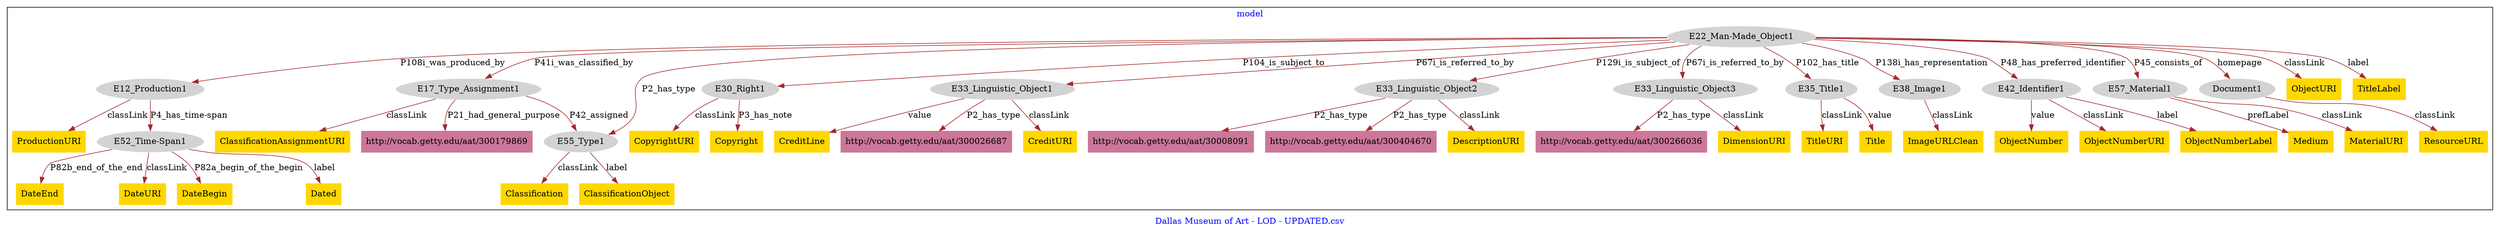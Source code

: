 digraph n0 {
fontcolor="blue"
remincross="true"
label="Dallas Museum of Art - LOD - UPDATED.csv"
subgraph cluster {
label="model"
n2[style="filled",color="white",fillcolor="lightgray",label="E12_Production1"];
n3[style="filled",color="white",fillcolor="lightgray",label="E52_Time-Span1"];
n4[style="filled",color="white",fillcolor="lightgray",label="E17_Type_Assignment1"];
n5[style="filled",color="white",fillcolor="lightgray",label="E55_Type1"];
n6[style="filled",color="white",fillcolor="lightgray",label="E22_Man-Made_Object1"];
n7[style="filled",color="white",fillcolor="lightgray",label="E30_Right1"];
n8[style="filled",color="white",fillcolor="lightgray",label="E33_Linguistic_Object1"];
n9[style="filled",color="white",fillcolor="lightgray",label="E33_Linguistic_Object2"];
n10[style="filled",color="white",fillcolor="lightgray",label="E33_Linguistic_Object3"];
n11[style="filled",color="white",fillcolor="lightgray",label="E35_Title1"];
n12[style="filled",color="white",fillcolor="lightgray",label="E38_Image1"];
n13[style="filled",color="white",fillcolor="lightgray",label="E42_Identifier1"];
n14[style="filled",color="white",fillcolor="lightgray",label="E57_Material1"];
n15[style="filled",color="white",fillcolor="lightgray",label="Document1"];
n16[shape="plaintext",style="filled",fillcolor="gold",label="ObjectNumberLabel"];
n17[shape="plaintext",style="filled",fillcolor="gold",label="DateBegin"];
n18[shape="plaintext",style="filled",fillcolor="gold",label="Dated"];
n19[shape="plaintext",style="filled",fillcolor="gold",label="DateEnd"];
n20[shape="plaintext",style="filled",fillcolor="gold",label="CreditURI"];
n21[shape="plaintext",style="filled",fillcolor="gold",label="Title"];
n22[shape="plaintext",style="filled",fillcolor="gold",label="DescriptionURI"];
n23[shape="plaintext",style="filled",fillcolor="gold",label="Copyright"];
n24[shape="plaintext",style="filled",fillcolor="gold",label="ObjectURI"];
n25[shape="plaintext",style="filled",fillcolor="gold",label="CreditLine"];
n26[shape="plaintext",style="filled",fillcolor="gold",label="TitleLabel"];
n27[shape="plaintext",style="filled",fillcolor="gold",label="MaterialURI"];
n28[shape="plaintext",style="filled",fillcolor="gold",label="DateURI"];
n29[shape="plaintext",style="filled",fillcolor="gold",label="ImageURLClean"];
n30[shape="plaintext",style="filled",fillcolor="gold",label="Classification"];
n31[shape="plaintext",style="filled",fillcolor="gold",label="Medium"];
n32[shape="plaintext",style="filled",fillcolor="gold",label="CopyrightURI"];
n33[shape="plaintext",style="filled",fillcolor="gold",label="ResourceURL"];
n34[shape="plaintext",style="filled",fillcolor="gold",label="ObjectNumber"];
n35[shape="plaintext",style="filled",fillcolor="gold",label="ClassificationObject"];
n36[shape="plaintext",style="filled",fillcolor="gold",label="DimensionURI"];
n37[shape="plaintext",style="filled",fillcolor="gold",label="TitleURI"];
n38[shape="plaintext",style="filled",fillcolor="gold",label="ProductionURI"];
n39[shape="plaintext",style="filled",fillcolor="gold",label="ObjectNumberURI"];
n40[shape="plaintext",style="filled",fillcolor="gold",label="ClassificationAssignmentURI"];
n41[shape="plaintext",style="filled",fillcolor="#CC7799",label="http://vocab.getty.edu/aat/30008091"];
n42[shape="plaintext",style="filled",fillcolor="#CC7799",label="http://vocab.getty.edu/aat/300026687"];
n43[shape="plaintext",style="filled",fillcolor="#CC7799",label="http://vocab.getty.edu/aat/300404670"];
n44[shape="plaintext",style="filled",fillcolor="#CC7799",label="http://vocab.getty.edu/aat/300266036"];
n45[shape="plaintext",style="filled",fillcolor="#CC7799",label="http://vocab.getty.edu/aat/300179869"];
}
n2 -> n3[color="brown",fontcolor="black",label="P4_has_time-span"]
n4 -> n5[color="brown",fontcolor="black",label="P42_assigned"]
n6 -> n2[color="brown",fontcolor="black",label="P108i_was_produced_by"]
n6 -> n4[color="brown",fontcolor="black",label="P41i_was_classified_by"]
n6 -> n7[color="brown",fontcolor="black",label="P104_is_subject_to"]
n6 -> n8[color="brown",fontcolor="black",label="P67i_is_referred_to_by"]
n6 -> n9[color="brown",fontcolor="black",label="P129i_is_subject_of"]
n6 -> n10[color="brown",fontcolor="black",label="P67i_is_referred_to_by"]
n6 -> n11[color="brown",fontcolor="black",label="P102_has_title"]
n6 -> n12[color="brown",fontcolor="black",label="P138i_has_representation"]
n6 -> n13[color="brown",fontcolor="black",label="P48_has_preferred_identifier"]
n6 -> n14[color="brown",fontcolor="black",label="P45_consists_of"]
n6 -> n15[color="brown",fontcolor="black",label="homepage"]
n13 -> n16[color="brown",fontcolor="black",label="label"]
n3 -> n17[color="brown",fontcolor="black",label="P82a_begin_of_the_begin"]
n3 -> n18[color="brown",fontcolor="black",label="label"]
n3 -> n19[color="brown",fontcolor="black",label="P82b_end_of_the_end"]
n8 -> n20[color="brown",fontcolor="black",label="classLink"]
n11 -> n21[color="brown",fontcolor="black",label="value"]
n9 -> n22[color="brown",fontcolor="black",label="classLink"]
n7 -> n23[color="brown",fontcolor="black",label="P3_has_note"]
n6 -> n24[color="brown",fontcolor="black",label="classLink"]
n8 -> n25[color="brown",fontcolor="black",label="value"]
n6 -> n26[color="brown",fontcolor="black",label="label"]
n14 -> n27[color="brown",fontcolor="black",label="classLink"]
n3 -> n28[color="brown",fontcolor="black",label="classLink"]
n12 -> n29[color="brown",fontcolor="black",label="classLink"]
n5 -> n30[color="brown",fontcolor="black",label="classLink"]
n14 -> n31[color="brown",fontcolor="black",label="prefLabel"]
n7 -> n32[color="brown",fontcolor="black",label="classLink"]
n15 -> n33[color="brown",fontcolor="black",label="classLink"]
n13 -> n34[color="brown",fontcolor="black",label="value"]
n5 -> n35[color="brown",fontcolor="black",label="label"]
n10 -> n36[color="brown",fontcolor="black",label="classLink"]
n11 -> n37[color="brown",fontcolor="black",label="classLink"]
n2 -> n38[color="brown",fontcolor="black",label="classLink"]
n13 -> n39[color="brown",fontcolor="black",label="classLink"]
n4 -> n40[color="brown",fontcolor="black",label="classLink"]
n9 -> n41[color="brown",fontcolor="black",label="P2_has_type"]
n6 -> n5[color="brown",fontcolor="black",label="P2_has_type"]
n8 -> n42[color="brown",fontcolor="black",label="P2_has_type"]
n9 -> n43[color="brown",fontcolor="black",label="P2_has_type"]
n10 -> n44[color="brown",fontcolor="black",label="P2_has_type"]
n4 -> n45[color="brown",fontcolor="black",label="P21_had_general_purpose"]
}
